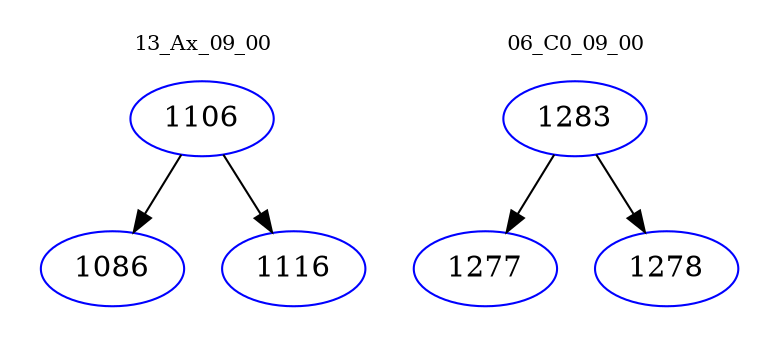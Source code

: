digraph{
subgraph cluster_0 {
color = white
label = "13_Ax_09_00";
fontsize=10;
T0_1106 [label="1106", color="blue"]
T0_1106 -> T0_1086 [color="black"]
T0_1086 [label="1086", color="blue"]
T0_1106 -> T0_1116 [color="black"]
T0_1116 [label="1116", color="blue"]
}
subgraph cluster_1 {
color = white
label = "06_C0_09_00";
fontsize=10;
T1_1283 [label="1283", color="blue"]
T1_1283 -> T1_1277 [color="black"]
T1_1277 [label="1277", color="blue"]
T1_1283 -> T1_1278 [color="black"]
T1_1278 [label="1278", color="blue"]
}
}
